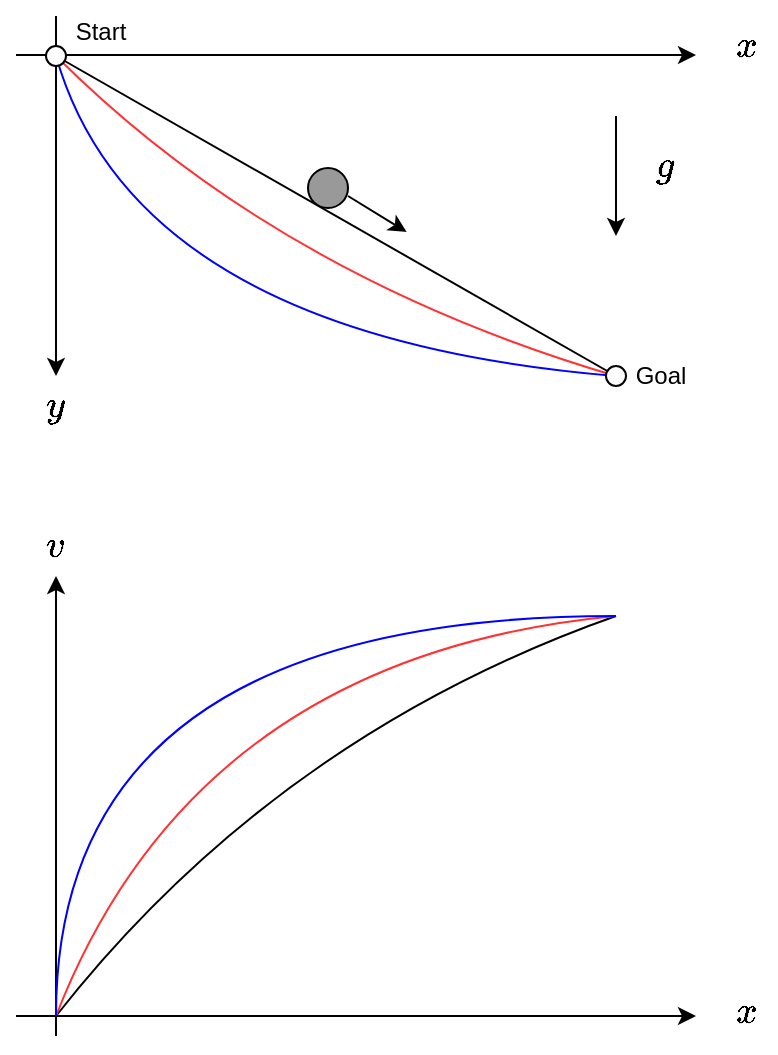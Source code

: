 <mxfile version="28.0.6">
  <diagram id="5-WChcDqPWMJDXzzE-0q" name="ページ1">
    <mxGraphModel dx="749" dy="491" grid="1" gridSize="10" guides="1" tooltips="1" connect="1" arrows="1" fold="1" page="1" pageScale="1" pageWidth="400" pageHeight="550" math="1" shadow="0">
      <root>
        <mxCell id="0" />
        <mxCell id="1" parent="0" />
        <mxCell id="SbnsJgb30HRw_Rz1zt7o-2" value="" style="endArrow=classic;html=1;rounded=0;" edge="1" parent="1">
          <mxGeometry width="50" height="50" relative="1" as="geometry">
            <mxPoint x="40" y="20" as="sourcePoint" />
            <mxPoint x="40" y="200" as="targetPoint" />
          </mxGeometry>
        </mxCell>
        <mxCell id="SbnsJgb30HRw_Rz1zt7o-3" value="" style="endArrow=classic;html=1;rounded=0;" edge="1" parent="1">
          <mxGeometry width="50" height="50" relative="1" as="geometry">
            <mxPoint x="20" y="39.52" as="sourcePoint" />
            <mxPoint x="360" y="39.52" as="targetPoint" />
          </mxGeometry>
        </mxCell>
        <mxCell id="SbnsJgb30HRw_Rz1zt7o-4" value="" style="endArrow=none;html=1;rounded=0;" edge="1" parent="1">
          <mxGeometry width="50" height="50" relative="1" as="geometry">
            <mxPoint x="40" y="40" as="sourcePoint" />
            <mxPoint x="320" y="200" as="targetPoint" />
          </mxGeometry>
        </mxCell>
        <mxCell id="SbnsJgb30HRw_Rz1zt7o-5" value="" style="endArrow=classic;html=1;rounded=0;" edge="1" parent="1">
          <mxGeometry width="50" height="50" relative="1" as="geometry">
            <mxPoint x="320" y="70" as="sourcePoint" />
            <mxPoint x="320" y="130" as="targetPoint" />
          </mxGeometry>
        </mxCell>
        <mxCell id="SbnsJgb30HRw_Rz1zt7o-6" value="`g`" style="text;html=1;align=center;verticalAlign=middle;whiteSpace=wrap;rounded=0;fontSize=16;" vertex="1" parent="1">
          <mxGeometry x="330" y="80" width="30" height="30" as="geometry" />
        </mxCell>
        <mxCell id="SbnsJgb30HRw_Rz1zt7o-7" value="`x`" style="text;html=1;align=center;verticalAlign=middle;whiteSpace=wrap;rounded=0;fontSize=16;" vertex="1" parent="1">
          <mxGeometry x="370" y="20" width="30" height="30" as="geometry" />
        </mxCell>
        <mxCell id="SbnsJgb30HRw_Rz1zt7o-8" value="`v`" style="text;html=1;align=center;verticalAlign=middle;whiteSpace=wrap;rounded=0;fontSize=16;" vertex="1" parent="1">
          <mxGeometry x="30" y="270" width="20" height="30" as="geometry" />
        </mxCell>
        <mxCell id="SbnsJgb30HRw_Rz1zt7o-10" value="" style="ellipse;whiteSpace=wrap;html=1;fillColor=#999999;" vertex="1" parent="1">
          <mxGeometry x="166" y="96" width="20" height="20" as="geometry" />
        </mxCell>
        <mxCell id="SbnsJgb30HRw_Rz1zt7o-16" value="" style="endArrow=classic;html=1;rounded=0;exitX=1.083;exitY=0.85;exitDx=0;exitDy=0;exitPerimeter=0;" edge="1" parent="1">
          <mxGeometry width="50" height="50" relative="1" as="geometry">
            <mxPoint x="186.0" y="110" as="sourcePoint" />
            <mxPoint x="215.34" y="128" as="targetPoint" />
          </mxGeometry>
        </mxCell>
        <mxCell id="SbnsJgb30HRw_Rz1zt7o-17" value="" style="endArrow=none;html=1;rounded=0;curved=1;strokeColor=#FF3333;" edge="1" parent="1">
          <mxGeometry width="50" height="50" relative="1" as="geometry">
            <mxPoint x="40" y="40" as="sourcePoint" />
            <mxPoint x="320" y="200" as="targetPoint" />
            <Array as="points">
              <mxPoint x="150" y="150" />
            </Array>
          </mxGeometry>
        </mxCell>
        <mxCell id="SbnsJgb30HRw_Rz1zt7o-18" value="" style="endArrow=none;html=1;rounded=0;curved=1;strokeColor=#0000FF;" edge="1" parent="1">
          <mxGeometry width="50" height="50" relative="1" as="geometry">
            <mxPoint x="40" y="40" as="sourcePoint" />
            <mxPoint x="320" y="200" as="targetPoint" />
            <Array as="points">
              <mxPoint x="80" y="180" />
            </Array>
          </mxGeometry>
        </mxCell>
        <mxCell id="SbnsJgb30HRw_Rz1zt7o-19" value="" style="endArrow=classic;html=1;rounded=0;" edge="1" parent="1">
          <mxGeometry width="50" height="50" relative="1" as="geometry">
            <mxPoint x="20" y="520" as="sourcePoint" />
            <mxPoint x="360" y="520" as="targetPoint" />
          </mxGeometry>
        </mxCell>
        <mxCell id="SbnsJgb30HRw_Rz1zt7o-20" value="" style="endArrow=classic;html=1;rounded=0;" edge="1" parent="1">
          <mxGeometry width="50" height="50" relative="1" as="geometry">
            <mxPoint x="40" y="530" as="sourcePoint" />
            <mxPoint x="40" y="300" as="targetPoint" />
          </mxGeometry>
        </mxCell>
        <mxCell id="SbnsJgb30HRw_Rz1zt7o-21" value="`x`" style="text;html=1;align=center;verticalAlign=middle;whiteSpace=wrap;rounded=0;fontSize=16;" vertex="1" parent="1">
          <mxGeometry x="370" y="503" width="30" height="30" as="geometry" />
        </mxCell>
        <mxCell id="SbnsJgb30HRw_Rz1zt7o-22" value="`y`" style="text;html=1;align=center;verticalAlign=middle;whiteSpace=wrap;rounded=0;fontSize=16;" vertex="1" parent="1">
          <mxGeometry x="30" y="200" width="20" height="30" as="geometry" />
        </mxCell>
        <mxCell id="SbnsJgb30HRw_Rz1zt7o-23" value="" style="endArrow=none;html=1;rounded=0;curved=1;" edge="1" parent="1">
          <mxGeometry width="50" height="50" relative="1" as="geometry">
            <mxPoint x="40" y="520" as="sourcePoint" />
            <mxPoint x="320" y="320" as="targetPoint" />
            <Array as="points">
              <mxPoint x="150" y="380" />
            </Array>
          </mxGeometry>
        </mxCell>
        <mxCell id="SbnsJgb30HRw_Rz1zt7o-24" value="" style="endArrow=none;html=1;rounded=0;curved=1;strokeColor=#FF3333;" edge="1" parent="1">
          <mxGeometry width="50" height="50" relative="1" as="geometry">
            <mxPoint x="40" y="520" as="sourcePoint" />
            <mxPoint x="320" y="320" as="targetPoint" />
            <Array as="points">
              <mxPoint x="110" y="340" />
            </Array>
          </mxGeometry>
        </mxCell>
        <mxCell id="SbnsJgb30HRw_Rz1zt7o-25" value="" style="endArrow=none;html=1;rounded=0;curved=1;strokeColor=#0000FF;" edge="1" parent="1">
          <mxGeometry width="50" height="50" relative="1" as="geometry">
            <mxPoint x="40" y="520" as="sourcePoint" />
            <mxPoint x="320" y="320" as="targetPoint" />
            <Array as="points">
              <mxPoint x="40" y="320" />
            </Array>
          </mxGeometry>
        </mxCell>
        <mxCell id="SbnsJgb30HRw_Rz1zt7o-27" value="" style="ellipse;whiteSpace=wrap;html=1;" vertex="1" parent="1">
          <mxGeometry x="315" y="195" width="10" height="10" as="geometry" />
        </mxCell>
        <mxCell id="SbnsJgb30HRw_Rz1zt7o-28" value="" style="ellipse;whiteSpace=wrap;html=1;" vertex="1" parent="1">
          <mxGeometry x="35" y="35" width="10" height="10" as="geometry" />
        </mxCell>
        <mxCell id="SbnsJgb30HRw_Rz1zt7o-30" value="Start" style="text;html=1;align=center;verticalAlign=middle;whiteSpace=wrap;rounded=0;" vertex="1" parent="1">
          <mxGeometry x="45" y="20" width="35" height="15" as="geometry" />
        </mxCell>
        <mxCell id="SbnsJgb30HRw_Rz1zt7o-31" value="Goal" style="text;html=1;align=center;verticalAlign=middle;whiteSpace=wrap;rounded=0;" vertex="1" parent="1">
          <mxGeometry x="325" y="192.5" width="35" height="15" as="geometry" />
        </mxCell>
      </root>
    </mxGraphModel>
  </diagram>
</mxfile>
